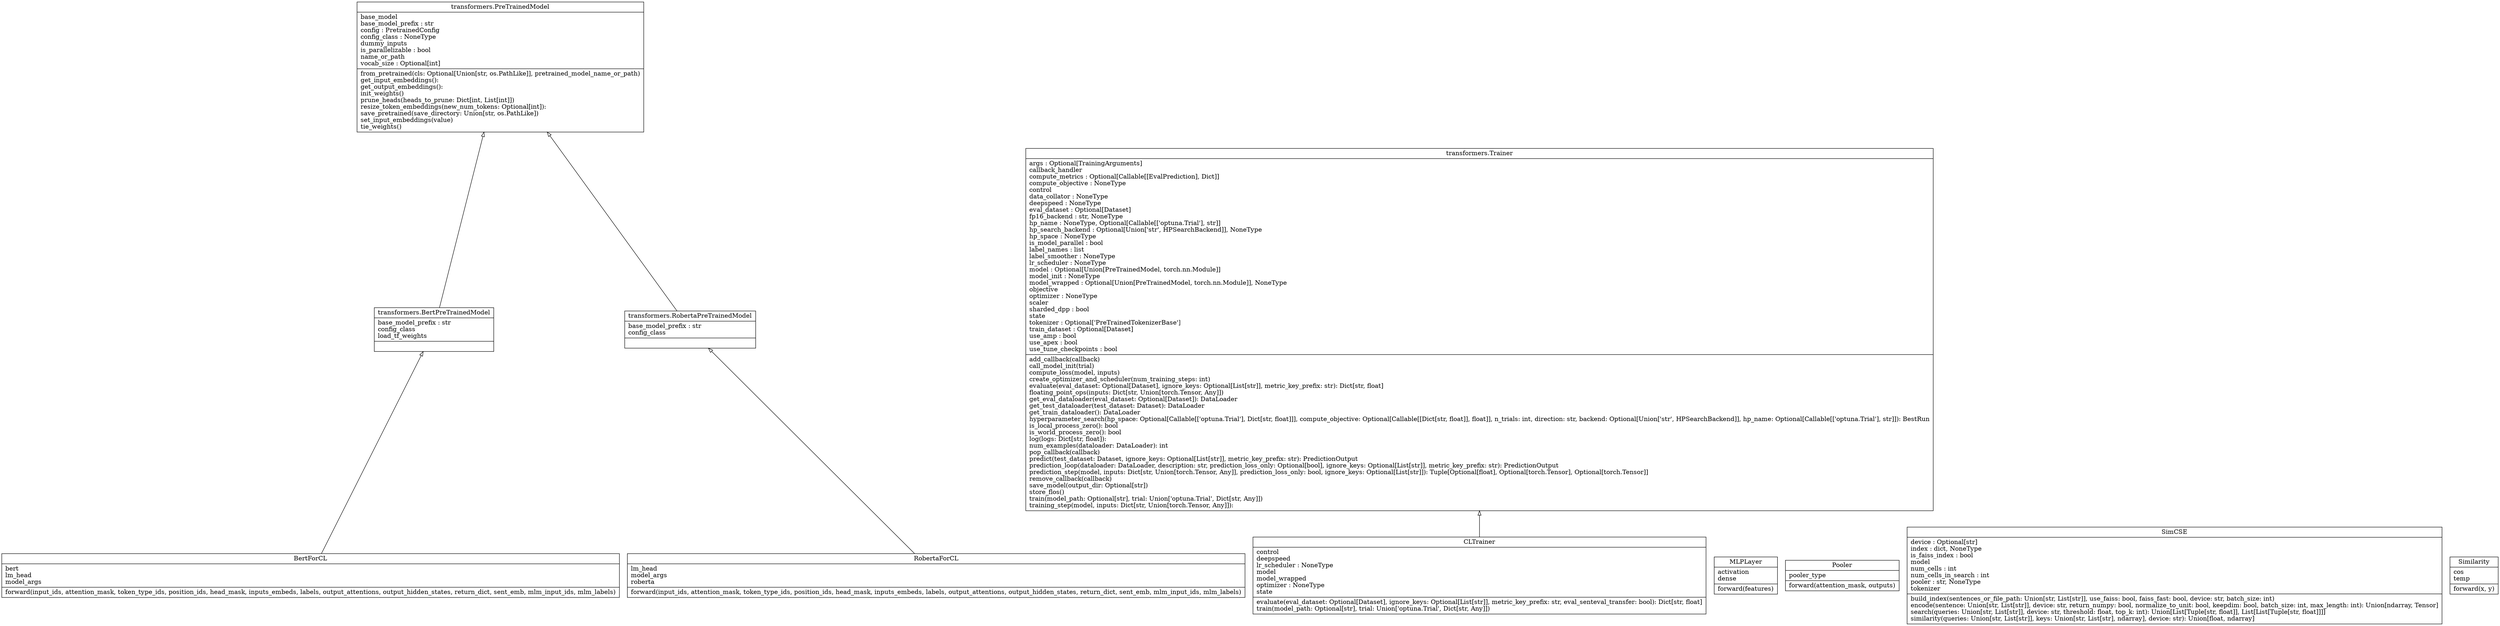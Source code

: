 digraph "classes" {
charset="utf-8"
rankdir=BT
"0" [label="{BertForCL|bert\llm_head\lmodel_args\l|forward(input_ids, attention_mask, token_type_ids, position_ids, head_mask, inputs_embeds, labels, output_attentions, output_hidden_states, return_dict, sent_emb, mlm_input_ids, mlm_labels)\l}", shape="record"];
"1" [label="{CLTrainer|control\ldeepspeed\llr_scheduler : NoneType\lmodel\lmodel_wrapped\loptimizer : NoneType\lstate\l|evaluate(eval_dataset: Optional[Dataset], ignore_keys: Optional[List[str]], metric_key_prefix: str, eval_senteval_transfer: bool): Dict[str, float]\ltrain(model_path: Optional[str], trial: Union['optuna.Trial', Dict[str, Any]])\l}", shape="record"];
"2" [label="{MLPLayer|activation\ldense\l|forward(features)\l}", shape="record"];
"3" [label="{Pooler|pooler_type\l|forward(attention_mask, outputs)\l}", shape="record"];
"4" [label="{RobertaForCL|lm_head\lmodel_args\lroberta\l|forward(input_ids, attention_mask, token_type_ids, position_ids, head_mask, inputs_embeds, labels, output_attentions, output_hidden_states, return_dict, sent_emb, mlm_input_ids, mlm_labels)\l}", shape="record"];
"5" [label="{SimCSE|device : Optional[str]\lindex : dict, NoneType\lis_faiss_index : bool\lmodel\lnum_cells : int\lnum_cells_in_search : int\lpooler : str, NoneType\ltokenizer\l|build_index(sentences_or_file_path: Union[str, List[str]], use_faiss: bool, faiss_fast: bool, device: str, batch_size: int)\lencode(sentence: Union[str, List[str]], device: str, return_numpy: bool, normalize_to_unit: bool, keepdim: bool, batch_size: int, max_length: int): Union[ndarray, Tensor]\lsearch(queries: Union[str, List[str]], device: str, threshold: float, top_k: int): Union[List[Tuple[str, float]], List[List[Tuple[str, float]]]]\lsimilarity(queries: Union[str, List[str]], keys: Union[str, List[str], ndarray], device: str): Union[float, ndarray]\l}", shape="record"];
"6" [label="{Similarity|cos\ltemp\l|forward(x, y)\l}", shape="record"];
"7" [label="{transformers.BertPreTrainedModel|base_model_prefix : str\lconfig_class\lload_tf_weights\l|}", shape="record"];
"8" [label="{transformers.PreTrainedModel|base_model\lbase_model_prefix : str\lconfig : PretrainedConfig\lconfig_class : NoneType\ldummy_inputs\lis_parallelizable : bool\lname_or_path\lvocab_size : Optional[int]\l|from_pretrained(cls: Optional[Union[str, os.PathLike]], pretrained_model_name_or_path)\lget_input_embeddings(): \lget_output_embeddings(): \linit_weights()\lprune_heads(heads_to_prune: Dict[int, List[int]])\lresize_token_embeddings(new_num_tokens: Optional[int]): \lsave_pretrained(save_directory: Union[str, os.PathLike])\lset_input_embeddings(value)\ltie_weights()\l}", shape="record"];
"9" [label="{transformers.Trainer|args : Optional[TrainingArguments]\lcallback_handler\lcompute_metrics : Optional[Callable[[EvalPrediction], Dict]]\lcompute_objective : NoneType\lcontrol\ldata_collator : NoneType\ldeepspeed : NoneType\leval_dataset : Optional[Dataset]\lfp16_backend : str, NoneType\lhp_name : NoneType, Optional[Callable[['optuna.Trial'], str]]\lhp_search_backend : Optional[Union['str', HPSearchBackend]], NoneType\lhp_space : NoneType\lis_model_parallel : bool\llabel_names : list\llabel_smoother : NoneType\llr_scheduler : NoneType\lmodel : Optional[Union[PreTrainedModel, torch.nn.Module]]\lmodel_init : NoneType\lmodel_wrapped : Optional[Union[PreTrainedModel, torch.nn.Module]], NoneType\lobjective\loptimizer : NoneType\lscaler\lsharded_dpp : bool\lstate\ltokenizer : Optional['PreTrainedTokenizerBase']\ltrain_dataset : Optional[Dataset]\luse_amp : bool\luse_apex : bool\luse_tune_checkpoints : bool\l|add_callback(callback)\lcall_model_init(trial)\lcompute_loss(model, inputs)\lcreate_optimizer_and_scheduler(num_training_steps: int)\levaluate(eval_dataset: Optional[Dataset], ignore_keys: Optional[List[str]], metric_key_prefix: str): Dict[str, float]\lfloating_point_ops(inputs: Dict[str, Union[torch.Tensor, Any]])\lget_eval_dataloader(eval_dataset: Optional[Dataset]): DataLoader\lget_test_dataloader(test_dataset: Dataset): DataLoader\lget_train_dataloader(): DataLoader\lhyperparameter_search(hp_space: Optional[Callable[['optuna.Trial'], Dict[str, float]]], compute_objective: Optional[Callable[[Dict[str, float]], float]], n_trials: int, direction: str, backend: Optional[Union['str', HPSearchBackend]], hp_name: Optional[Callable[['optuna.Trial'], str]]): BestRun\lis_local_process_zero(): bool\lis_world_process_zero(): bool\llog(logs: Dict[str, float]): \lnum_examples(dataloader: DataLoader): int\lpop_callback(callback)\lpredict(test_dataset: Dataset, ignore_keys: Optional[List[str]], metric_key_prefix: str): PredictionOutput\lprediction_loop(dataloader: DataLoader, description: str, prediction_loss_only: Optional[bool], ignore_keys: Optional[List[str]], metric_key_prefix: str): PredictionOutput\lprediction_step(model, inputs: Dict[str, Union[torch.Tensor, Any]], prediction_loss_only: bool, ignore_keys: Optional[List[str]]): Tuple[Optional[float], Optional[torch.Tensor], Optional[torch.Tensor]]\lremove_callback(callback)\lsave_model(output_dir: Optional[str])\lstore_flos()\ltrain(model_path: Optional[str], trial: Union['optuna.Trial', Dict[str, Any]])\ltraining_step(model, inputs: Dict[str, Union[torch.Tensor, Any]]): \l}", shape="record"];
"10" [label="{transformers.RobertaPreTrainedModel|base_model_prefix : str\lconfig_class\l|}", shape="record"];
"0" -> "7" [arrowhead="empty", arrowtail="none"];
"7" -> "8" [arrowhead="empty", arrowtail="none"];
"1" -> "9" [arrowhead="empty", arrowtail="none"];
"4" -> "10" [arrowhead="empty", arrowtail="none"];
"10" -> "8" [arrowhead="empty", arrowtail="none"];
}
